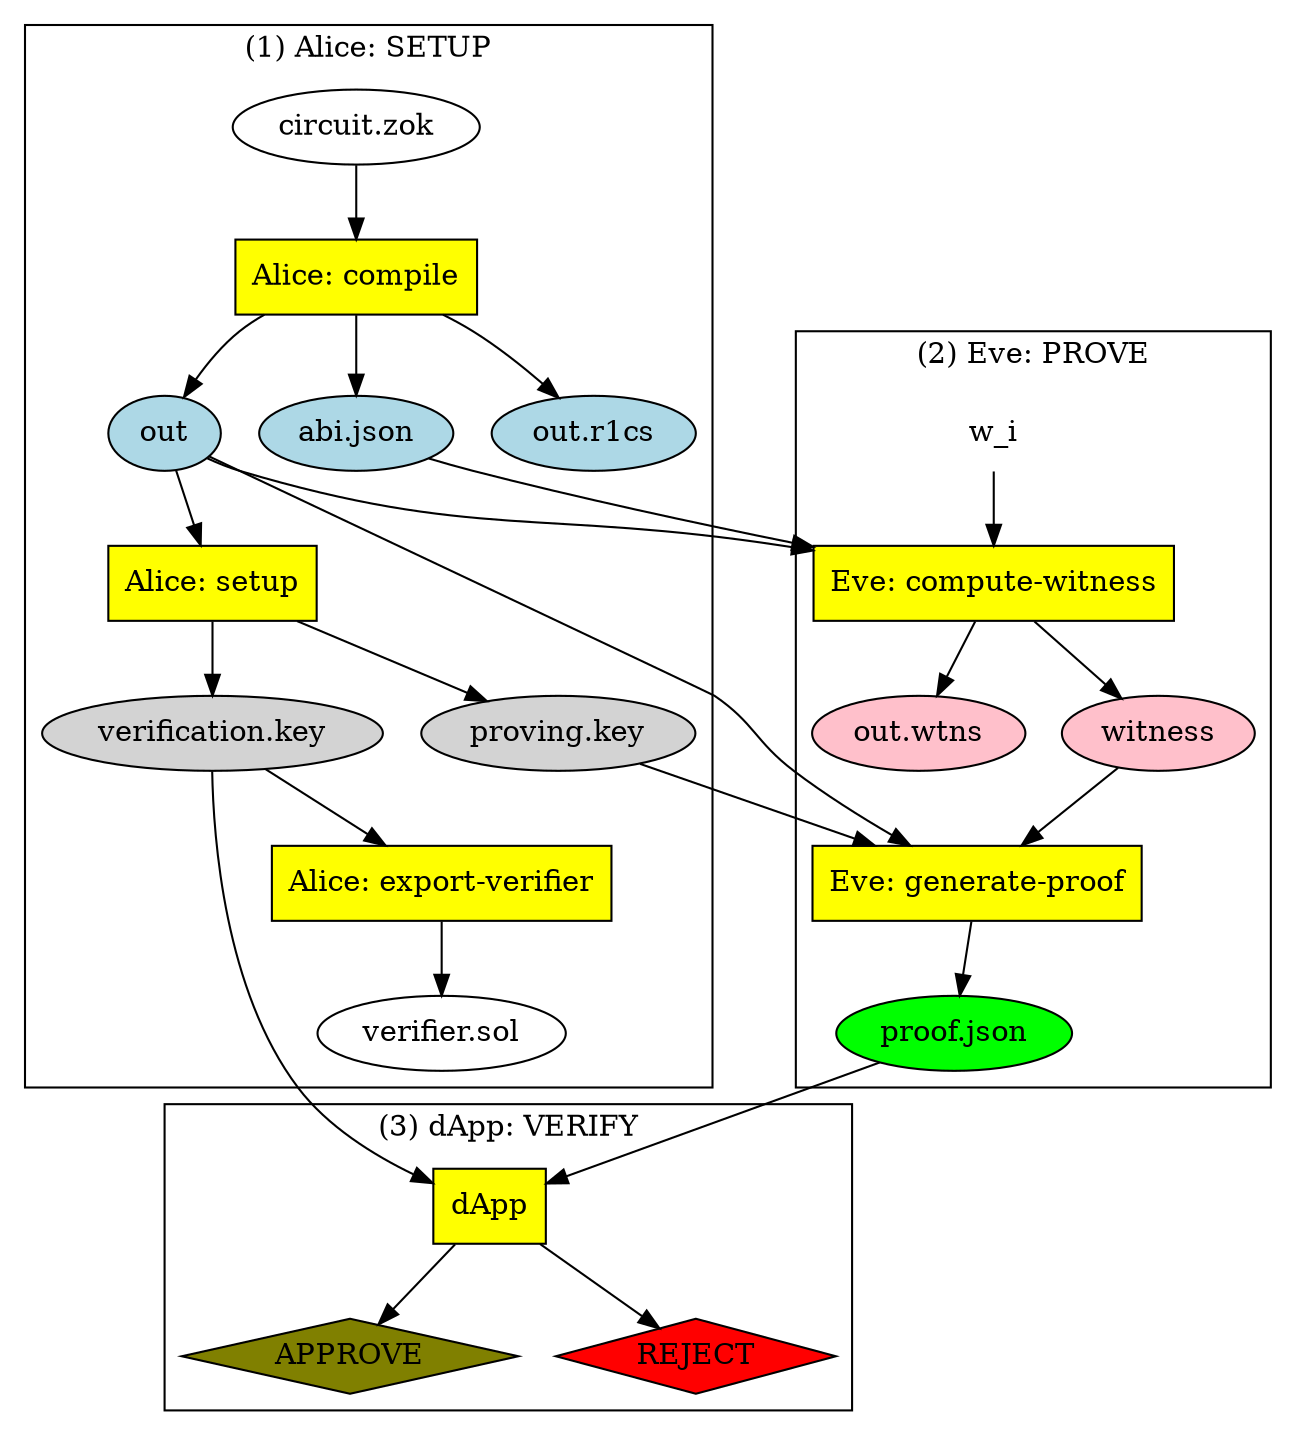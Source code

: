 digraph {
  rankdir=TB;
  /* Set up node styles */
  circuit [label="circuit.zok"]
  node [shape=oval, style=filled, fillcolor=lightblue]
  abi [label="abi.json"]
  out [label="out"]
  out_r1cs [label="out.r1cs"]
  node [shape=oval, style=filled, fillcolor=lightgray]
  pkey [label="proving.key"]
  vkey [label="verification.key"]
  node [shape=oval, style=filled, fillcolor=white]
  vsol [label="verifier.sol"]
  node [shape=oval, style=filled, fillcolor=pink]
  out_w [label="out.wtns"]
  witness [label="witness"]
  node [shape=oval, style=filled, fillcolor=green]
  proof [label="proof.json"]
  node [shape=diamond, style=filled, fillcolor=olive]
  approve [label="APPROVE"]
  node [shape=diamond, style=filled, fillcolor=red]
  reject [label="REJECT"]
  node [shape=none, style=filled, fillcolor=white]
  w [label="w_i"]

  node [shape=rectangle, fillcolor=yellow]
  subgraph cluster_A1 {
    label="(1) Alice: SETUP";
      circuit
      A_compile [label="Alice: compile"]
      abi
      out
      out_r1cs
      A_setup [label="Alice: setup"]
      pkey
      vkey
      A_export [label="Alice: export-verifier"]
      vsol
  }
  subgraph cluster_E2 {
      label="(2) Eve: PROVE";
      w
      E_cw [label="Eve: compute-witness"]
      out_w
      witness
      E_prove [label="Eve: generate-proof"]
      proof
  }
  subgraph cluster_A3 {
    label="(3) dApp: VERIFY";
    D_verify [label="dApp"]
    approve
    reject
  }

  /* Create edges between nodes */
  circuit -> A_compile -> {abi, out, out_r1cs}
  out -> A_setup -> {pkey, vkey}
  vkey -> A_export -> vsol
  {abi, out, w} -> E_cw -> {out_w, witness}
  {pkey, out, witness} -> E_prove -> proof
  {proof, vkey} -> D_verify -> approve, reject
}

